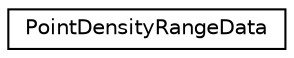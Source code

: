 digraph G
{
  edge [fontname="Helvetica",fontsize="10",labelfontname="Helvetica",labelfontsize="10"];
  node [fontname="Helvetica",fontsize="10",shape=record];
  rankdir=LR;
  Node1 [label="PointDensityRangeData",height=0.2,width=0.4,color="black", fillcolor="white", style="filled",URL="$d0/dc6/structPointDensityRangeData.html"];
}
